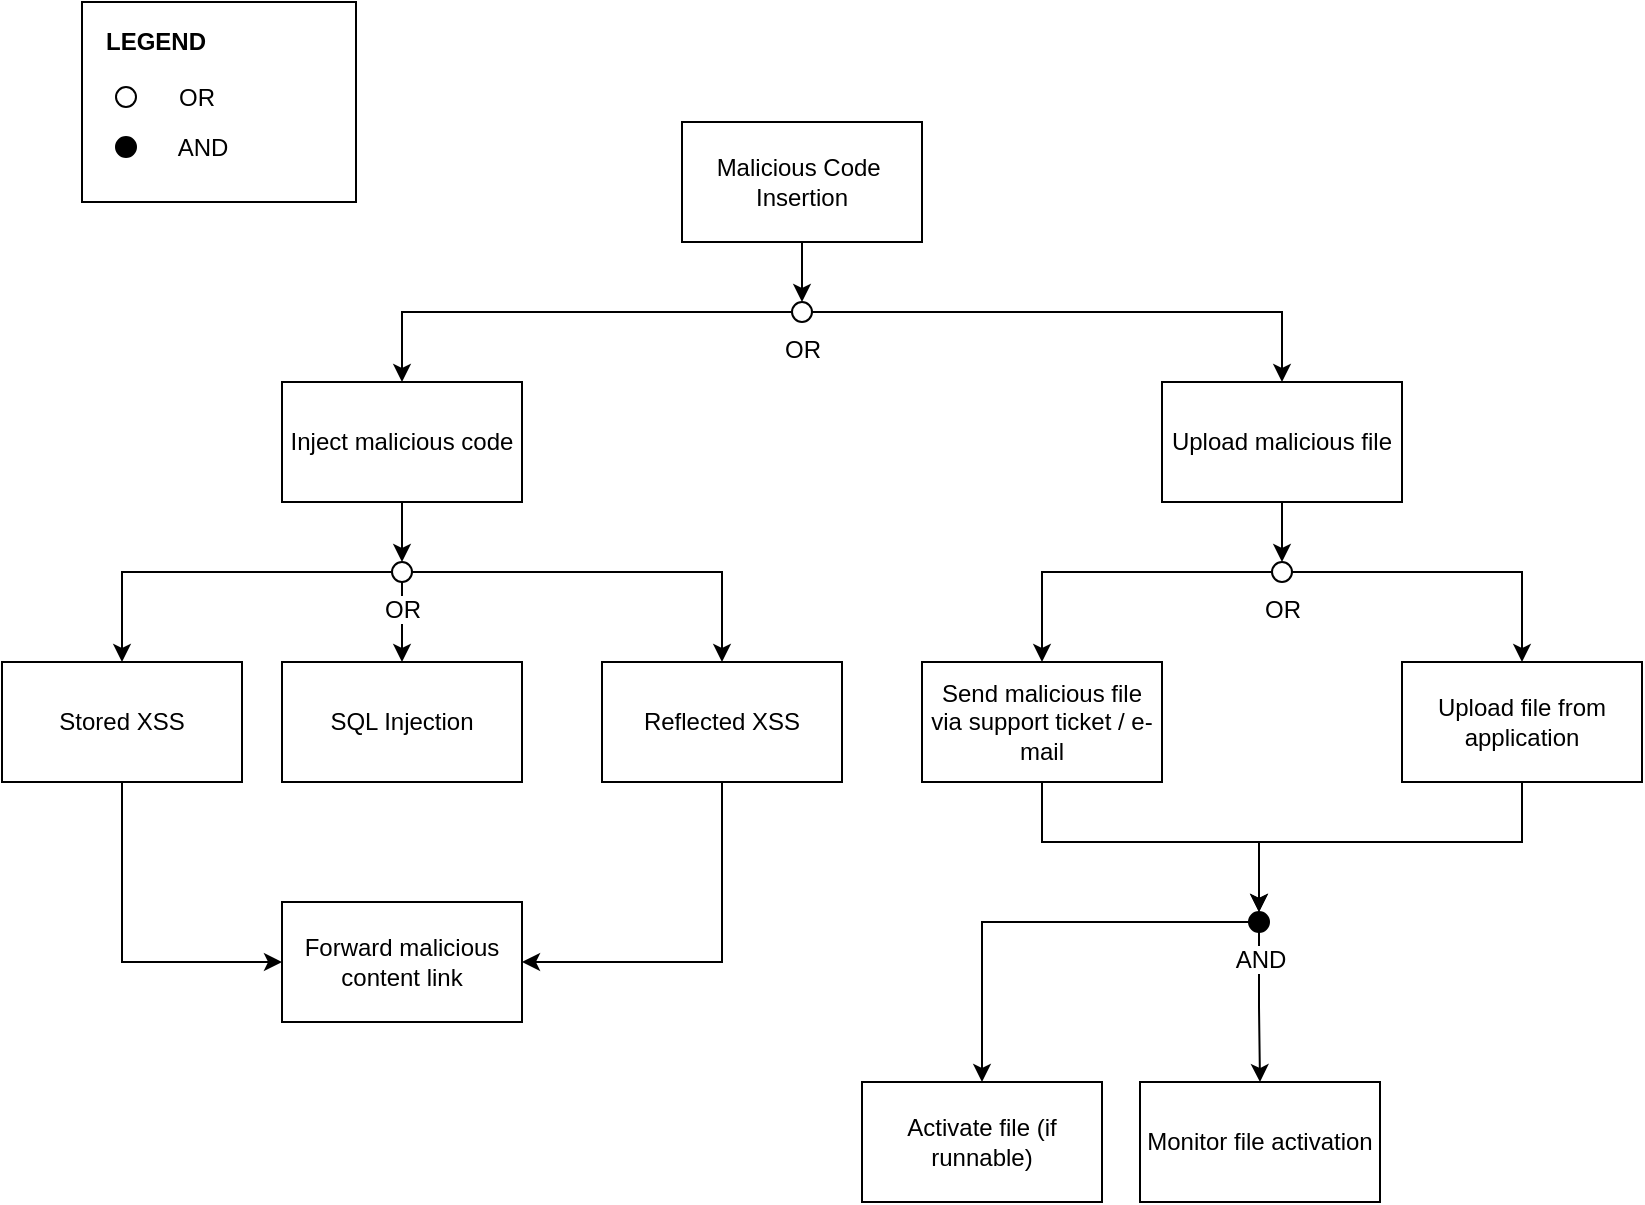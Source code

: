 <mxfile version="14.6.11" type="github">
  <diagram id="CwfAy1DjLmSOPPgn2r3O" name="Page-1">
    <mxGraphModel dx="1298" dy="753" grid="1" gridSize="10" guides="1" tooltips="1" connect="1" arrows="1" fold="1" page="1" pageScale="1" pageWidth="1654" pageHeight="1169" math="0" shadow="0">
      <root>
        <mxCell id="0" />
        <mxCell id="1" parent="0" />
        <mxCell id="rELawaHSVXE-78U_JIUP-28" style="edgeStyle=orthogonalEdgeStyle;rounded=0;orthogonalLoop=1;jettySize=auto;html=1;entryX=0.5;entryY=0;entryDx=0;entryDy=0;" edge="1" parent="1" source="rELawaHSVXE-78U_JIUP-1" target="rELawaHSVXE-78U_JIUP-23">
          <mxGeometry relative="1" as="geometry" />
        </mxCell>
        <mxCell id="rELawaHSVXE-78U_JIUP-1" value="Malicious Code&amp;nbsp;&lt;br&gt;Insertion" style="rounded=0;whiteSpace=wrap;html=1;" vertex="1" parent="1">
          <mxGeometry x="570" y="190" width="120" height="60" as="geometry" />
        </mxCell>
        <mxCell id="rELawaHSVXE-78U_JIUP-42" style="edgeStyle=orthogonalEdgeStyle;rounded=0;orthogonalLoop=1;jettySize=auto;html=1;entryX=0.5;entryY=0;entryDx=0;entryDy=0;" edge="1" parent="1" source="rELawaHSVXE-78U_JIUP-2" target="rELawaHSVXE-78U_JIUP-41">
          <mxGeometry relative="1" as="geometry" />
        </mxCell>
        <mxCell id="rELawaHSVXE-78U_JIUP-2" value="Inject malicious code" style="rounded=0;whiteSpace=wrap;html=1;" vertex="1" parent="1">
          <mxGeometry x="370" y="320" width="120" height="60" as="geometry" />
        </mxCell>
        <mxCell id="rELawaHSVXE-78U_JIUP-57" style="edgeStyle=orthogonalEdgeStyle;rounded=0;orthogonalLoop=1;jettySize=auto;html=1;entryX=0.5;entryY=0;entryDx=0;entryDy=0;" edge="1" parent="1" source="rELawaHSVXE-78U_JIUP-4" target="rELawaHSVXE-78U_JIUP-52">
          <mxGeometry relative="1" as="geometry" />
        </mxCell>
        <mxCell id="rELawaHSVXE-78U_JIUP-4" value="Upload malicious file" style="rounded=0;whiteSpace=wrap;html=1;" vertex="1" parent="1">
          <mxGeometry x="810" y="320" width="120" height="60" as="geometry" />
        </mxCell>
        <mxCell id="rELawaHSVXE-78U_JIUP-51" style="edgeStyle=orthogonalEdgeStyle;rounded=0;orthogonalLoop=1;jettySize=auto;html=1;entryX=0;entryY=0.5;entryDx=0;entryDy=0;exitX=0.5;exitY=1;exitDx=0;exitDy=0;" edge="1" parent="1" source="rELawaHSVXE-78U_JIUP-9" target="rELawaHSVXE-78U_JIUP-49">
          <mxGeometry relative="1" as="geometry" />
        </mxCell>
        <mxCell id="rELawaHSVXE-78U_JIUP-9" value="Stored XSS" style="rounded=0;whiteSpace=wrap;html=1;" vertex="1" parent="1">
          <mxGeometry x="230" y="460" width="120" height="60" as="geometry" />
        </mxCell>
        <mxCell id="rELawaHSVXE-78U_JIUP-11" value="SQL Injection" style="rounded=0;whiteSpace=wrap;html=1;" vertex="1" parent="1">
          <mxGeometry x="370" y="460" width="120" height="60" as="geometry" />
        </mxCell>
        <mxCell id="rELawaHSVXE-78U_JIUP-14" value="Activate file (if runnable)" style="rounded=0;whiteSpace=wrap;html=1;" vertex="1" parent="1">
          <mxGeometry x="660" y="670" width="120" height="60" as="geometry" />
        </mxCell>
        <mxCell id="rELawaHSVXE-78U_JIUP-29" style="edgeStyle=orthogonalEdgeStyle;rounded=0;orthogonalLoop=1;jettySize=auto;html=1;entryX=0.5;entryY=0;entryDx=0;entryDy=0;" edge="1" parent="1" source="rELawaHSVXE-78U_JIUP-23" target="rELawaHSVXE-78U_JIUP-2">
          <mxGeometry relative="1" as="geometry" />
        </mxCell>
        <mxCell id="rELawaHSVXE-78U_JIUP-30" style="edgeStyle=orthogonalEdgeStyle;rounded=0;orthogonalLoop=1;jettySize=auto;html=1;entryX=0.5;entryY=0;entryDx=0;entryDy=0;" edge="1" parent="1" source="rELawaHSVXE-78U_JIUP-23" target="rELawaHSVXE-78U_JIUP-4">
          <mxGeometry relative="1" as="geometry" />
        </mxCell>
        <mxCell id="rELawaHSVXE-78U_JIUP-23" value="OR" style="ellipse;html=1;verticalLabelPosition=bottom;labelBackgroundColor=#ffffff;verticalAlign=top;fillColor=#ffffff" vertex="1" parent="1">
          <mxGeometry x="625" y="280" width="10" height="10" as="geometry" />
        </mxCell>
        <mxCell id="rELawaHSVXE-78U_JIUP-39" style="edgeStyle=orthogonalEdgeStyle;rounded=0;orthogonalLoop=1;jettySize=auto;html=1;entryX=0.5;entryY=0;entryDx=0;entryDy=0;" edge="1" parent="1" source="rELawaHSVXE-78U_JIUP-24" target="rELawaHSVXE-78U_JIUP-14">
          <mxGeometry relative="1" as="geometry" />
        </mxCell>
        <mxCell id="rELawaHSVXE-78U_JIUP-40" style="edgeStyle=orthogonalEdgeStyle;rounded=0;orthogonalLoop=1;jettySize=auto;html=1;entryX=0.5;entryY=0;entryDx=0;entryDy=0;" edge="1" parent="1" source="rELawaHSVXE-78U_JIUP-24" target="rELawaHSVXE-78U_JIUP-38">
          <mxGeometry relative="1" as="geometry" />
        </mxCell>
        <mxCell id="rELawaHSVXE-78U_JIUP-24" value="AND" style="ellipse;html=1;verticalLabelPosition=bottom;labelBackgroundColor=#ffffff;verticalAlign=top;fillColor=#000000" vertex="1" parent="1">
          <mxGeometry x="853.5" y="585" width="10" height="10" as="geometry" />
        </mxCell>
        <mxCell id="rELawaHSVXE-78U_JIUP-36" value="" style="rounded=0;whiteSpace=wrap;html=1;" vertex="1" parent="1">
          <mxGeometry x="270" y="130" width="137" height="100" as="geometry" />
        </mxCell>
        <mxCell id="rELawaHSVXE-78U_JIUP-32" value="" style="ellipse;html=1;verticalLabelPosition=bottom;labelBackgroundColor=#ffffff;verticalAlign=top;fillColor=#ffffff" vertex="1" parent="1">
          <mxGeometry x="287" y="172.5" width="10" height="10" as="geometry" />
        </mxCell>
        <mxCell id="rELawaHSVXE-78U_JIUP-33" value="AND" style="text;html=1;align=center;verticalAlign=middle;resizable=0;points=[];autosize=1;strokeColor=none;" vertex="1" parent="1">
          <mxGeometry x="310" y="192.5" width="40" height="20" as="geometry" />
        </mxCell>
        <mxCell id="rELawaHSVXE-78U_JIUP-34" value="OR" style="text;html=1;align=center;verticalAlign=middle;resizable=0;points=[];autosize=1;strokeColor=none;" vertex="1" parent="1">
          <mxGeometry x="312" y="167.5" width="30" height="20" as="geometry" />
        </mxCell>
        <mxCell id="rELawaHSVXE-78U_JIUP-35" value="" style="ellipse;html=1;verticalLabelPosition=bottom;labelBackgroundColor=#ffffff;verticalAlign=top;fillColor=#000000" vertex="1" parent="1">
          <mxGeometry x="287" y="197.5" width="10" height="10" as="geometry" />
        </mxCell>
        <mxCell id="rELawaHSVXE-78U_JIUP-37" value="&lt;b&gt;LEGEND&lt;/b&gt;" style="text;html=1;strokeColor=none;fillColor=none;align=center;verticalAlign=middle;whiteSpace=wrap;rounded=0;" vertex="1" parent="1">
          <mxGeometry x="287" y="140" width="40" height="20" as="geometry" />
        </mxCell>
        <mxCell id="rELawaHSVXE-78U_JIUP-38" value="Monitor file activation" style="rounded=0;whiteSpace=wrap;html=1;" vertex="1" parent="1">
          <mxGeometry x="799" y="670" width="120" height="60" as="geometry" />
        </mxCell>
        <mxCell id="rELawaHSVXE-78U_JIUP-43" style="edgeStyle=orthogonalEdgeStyle;rounded=0;orthogonalLoop=1;jettySize=auto;html=1;entryX=0.5;entryY=0;entryDx=0;entryDy=0;" edge="1" parent="1" source="rELawaHSVXE-78U_JIUP-41" target="rELawaHSVXE-78U_JIUP-9">
          <mxGeometry relative="1" as="geometry" />
        </mxCell>
        <mxCell id="rELawaHSVXE-78U_JIUP-44" style="edgeStyle=orthogonalEdgeStyle;rounded=0;orthogonalLoop=1;jettySize=auto;html=1;entryX=0.5;entryY=0;entryDx=0;entryDy=0;" edge="1" parent="1" source="rELawaHSVXE-78U_JIUP-41" target="rELawaHSVXE-78U_JIUP-11">
          <mxGeometry relative="1" as="geometry" />
        </mxCell>
        <mxCell id="rELawaHSVXE-78U_JIUP-46" style="edgeStyle=orthogonalEdgeStyle;rounded=0;orthogonalLoop=1;jettySize=auto;html=1;" edge="1" parent="1" source="rELawaHSVXE-78U_JIUP-41" target="rELawaHSVXE-78U_JIUP-45">
          <mxGeometry relative="1" as="geometry" />
        </mxCell>
        <mxCell id="rELawaHSVXE-78U_JIUP-41" value="OR" style="ellipse;html=1;verticalLabelPosition=bottom;labelBackgroundColor=#ffffff;verticalAlign=top;fillColor=#ffffff" vertex="1" parent="1">
          <mxGeometry x="425" y="410" width="10" height="10" as="geometry" />
        </mxCell>
        <mxCell id="rELawaHSVXE-78U_JIUP-50" style="edgeStyle=orthogonalEdgeStyle;rounded=0;orthogonalLoop=1;jettySize=auto;html=1;entryX=1;entryY=0.5;entryDx=0;entryDy=0;" edge="1" parent="1" source="rELawaHSVXE-78U_JIUP-45" target="rELawaHSVXE-78U_JIUP-49">
          <mxGeometry relative="1" as="geometry">
            <Array as="points">
              <mxPoint x="590" y="610" />
            </Array>
          </mxGeometry>
        </mxCell>
        <mxCell id="rELawaHSVXE-78U_JIUP-45" value="Reflected XSS" style="rounded=0;whiteSpace=wrap;html=1;" vertex="1" parent="1">
          <mxGeometry x="530" y="460" width="120" height="60" as="geometry" />
        </mxCell>
        <mxCell id="rELawaHSVXE-78U_JIUP-49" value="Forward malicious content link" style="rounded=0;whiteSpace=wrap;html=1;" vertex="1" parent="1">
          <mxGeometry x="370" y="580" width="120" height="60" as="geometry" />
        </mxCell>
        <mxCell id="rELawaHSVXE-78U_JIUP-61" style="edgeStyle=orthogonalEdgeStyle;rounded=0;orthogonalLoop=1;jettySize=auto;html=1;entryX=0.5;entryY=0;entryDx=0;entryDy=0;" edge="1" parent="1" source="rELawaHSVXE-78U_JIUP-52" target="rELawaHSVXE-78U_JIUP-60">
          <mxGeometry relative="1" as="geometry" />
        </mxCell>
        <mxCell id="rELawaHSVXE-78U_JIUP-63" style="edgeStyle=orthogonalEdgeStyle;rounded=0;orthogonalLoop=1;jettySize=auto;html=1;" edge="1" parent="1" source="rELawaHSVXE-78U_JIUP-52" target="rELawaHSVXE-78U_JIUP-59">
          <mxGeometry relative="1" as="geometry" />
        </mxCell>
        <mxCell id="rELawaHSVXE-78U_JIUP-52" value="OR" style="ellipse;html=1;verticalLabelPosition=bottom;labelBackgroundColor=#ffffff;verticalAlign=top;fillColor=#ffffff" vertex="1" parent="1">
          <mxGeometry x="865" y="410" width="10" height="10" as="geometry" />
        </mxCell>
        <mxCell id="rELawaHSVXE-78U_JIUP-65" style="edgeStyle=orthogonalEdgeStyle;rounded=0;orthogonalLoop=1;jettySize=auto;html=1;entryX=0.5;entryY=0;entryDx=0;entryDy=0;" edge="1" parent="1" source="rELawaHSVXE-78U_JIUP-59" target="rELawaHSVXE-78U_JIUP-24">
          <mxGeometry relative="1" as="geometry">
            <Array as="points">
              <mxPoint x="990" y="550" />
              <mxPoint x="859" y="550" />
            </Array>
          </mxGeometry>
        </mxCell>
        <mxCell id="rELawaHSVXE-78U_JIUP-59" value="Upload file from application" style="rounded=0;whiteSpace=wrap;html=1;" vertex="1" parent="1">
          <mxGeometry x="930" y="460" width="120" height="60" as="geometry" />
        </mxCell>
        <mxCell id="rELawaHSVXE-78U_JIUP-64" style="edgeStyle=orthogonalEdgeStyle;rounded=0;orthogonalLoop=1;jettySize=auto;html=1;entryX=0.5;entryY=0;entryDx=0;entryDy=0;" edge="1" parent="1" source="rELawaHSVXE-78U_JIUP-60" target="rELawaHSVXE-78U_JIUP-24">
          <mxGeometry relative="1" as="geometry">
            <Array as="points">
              <mxPoint x="750" y="550" />
              <mxPoint x="859" y="550" />
            </Array>
          </mxGeometry>
        </mxCell>
        <mxCell id="rELawaHSVXE-78U_JIUP-60" value="Send malicious file via support ticket / e-mail" style="rounded=0;whiteSpace=wrap;html=1;" vertex="1" parent="1">
          <mxGeometry x="690" y="460" width="120" height="60" as="geometry" />
        </mxCell>
      </root>
    </mxGraphModel>
  </diagram>
</mxfile>
